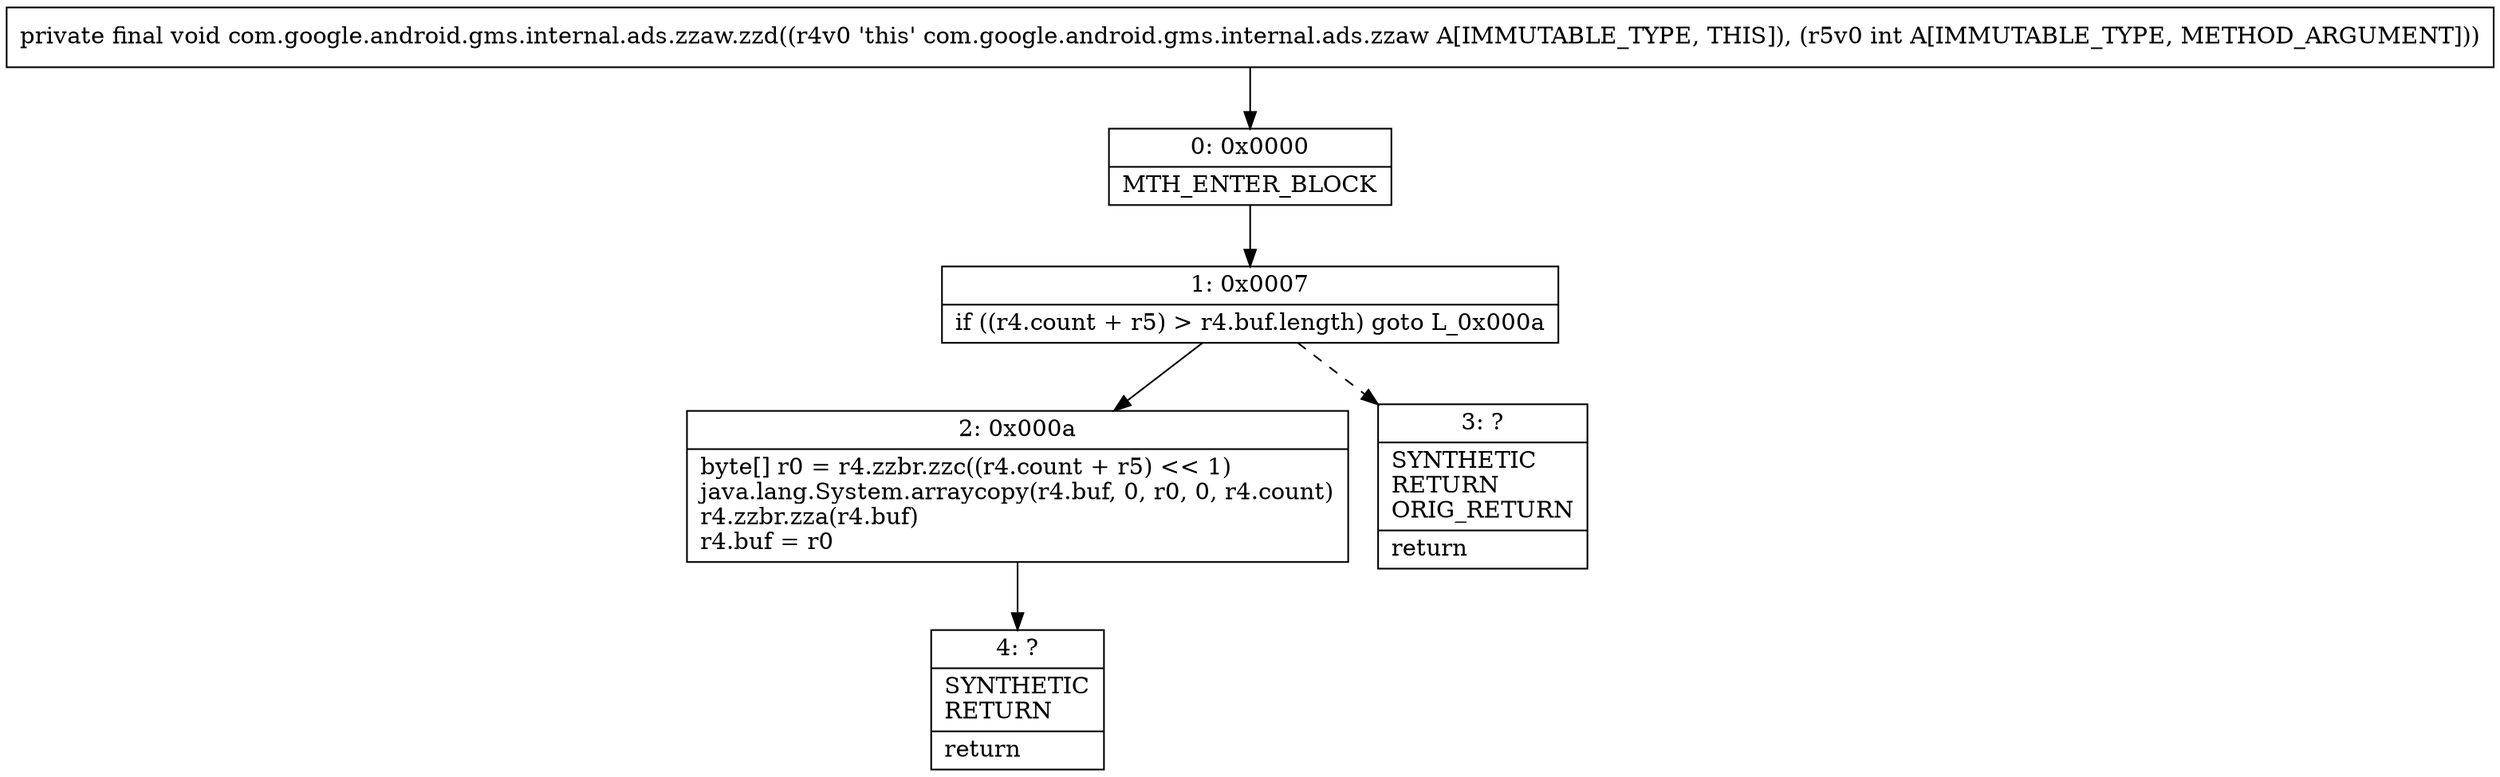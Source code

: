 digraph "CFG forcom.google.android.gms.internal.ads.zzaw.zzd(I)V" {
Node_0 [shape=record,label="{0\:\ 0x0000|MTH_ENTER_BLOCK\l}"];
Node_1 [shape=record,label="{1\:\ 0x0007|if ((r4.count + r5) \> r4.buf.length) goto L_0x000a\l}"];
Node_2 [shape=record,label="{2\:\ 0x000a|byte[] r0 = r4.zzbr.zzc((r4.count + r5) \<\< 1)\ljava.lang.System.arraycopy(r4.buf, 0, r0, 0, r4.count)\lr4.zzbr.zza(r4.buf)\lr4.buf = r0\l}"];
Node_3 [shape=record,label="{3\:\ ?|SYNTHETIC\lRETURN\lORIG_RETURN\l|return\l}"];
Node_4 [shape=record,label="{4\:\ ?|SYNTHETIC\lRETURN\l|return\l}"];
MethodNode[shape=record,label="{private final void com.google.android.gms.internal.ads.zzaw.zzd((r4v0 'this' com.google.android.gms.internal.ads.zzaw A[IMMUTABLE_TYPE, THIS]), (r5v0 int A[IMMUTABLE_TYPE, METHOD_ARGUMENT])) }"];
MethodNode -> Node_0;
Node_0 -> Node_1;
Node_1 -> Node_2;
Node_1 -> Node_3[style=dashed];
Node_2 -> Node_4;
}

